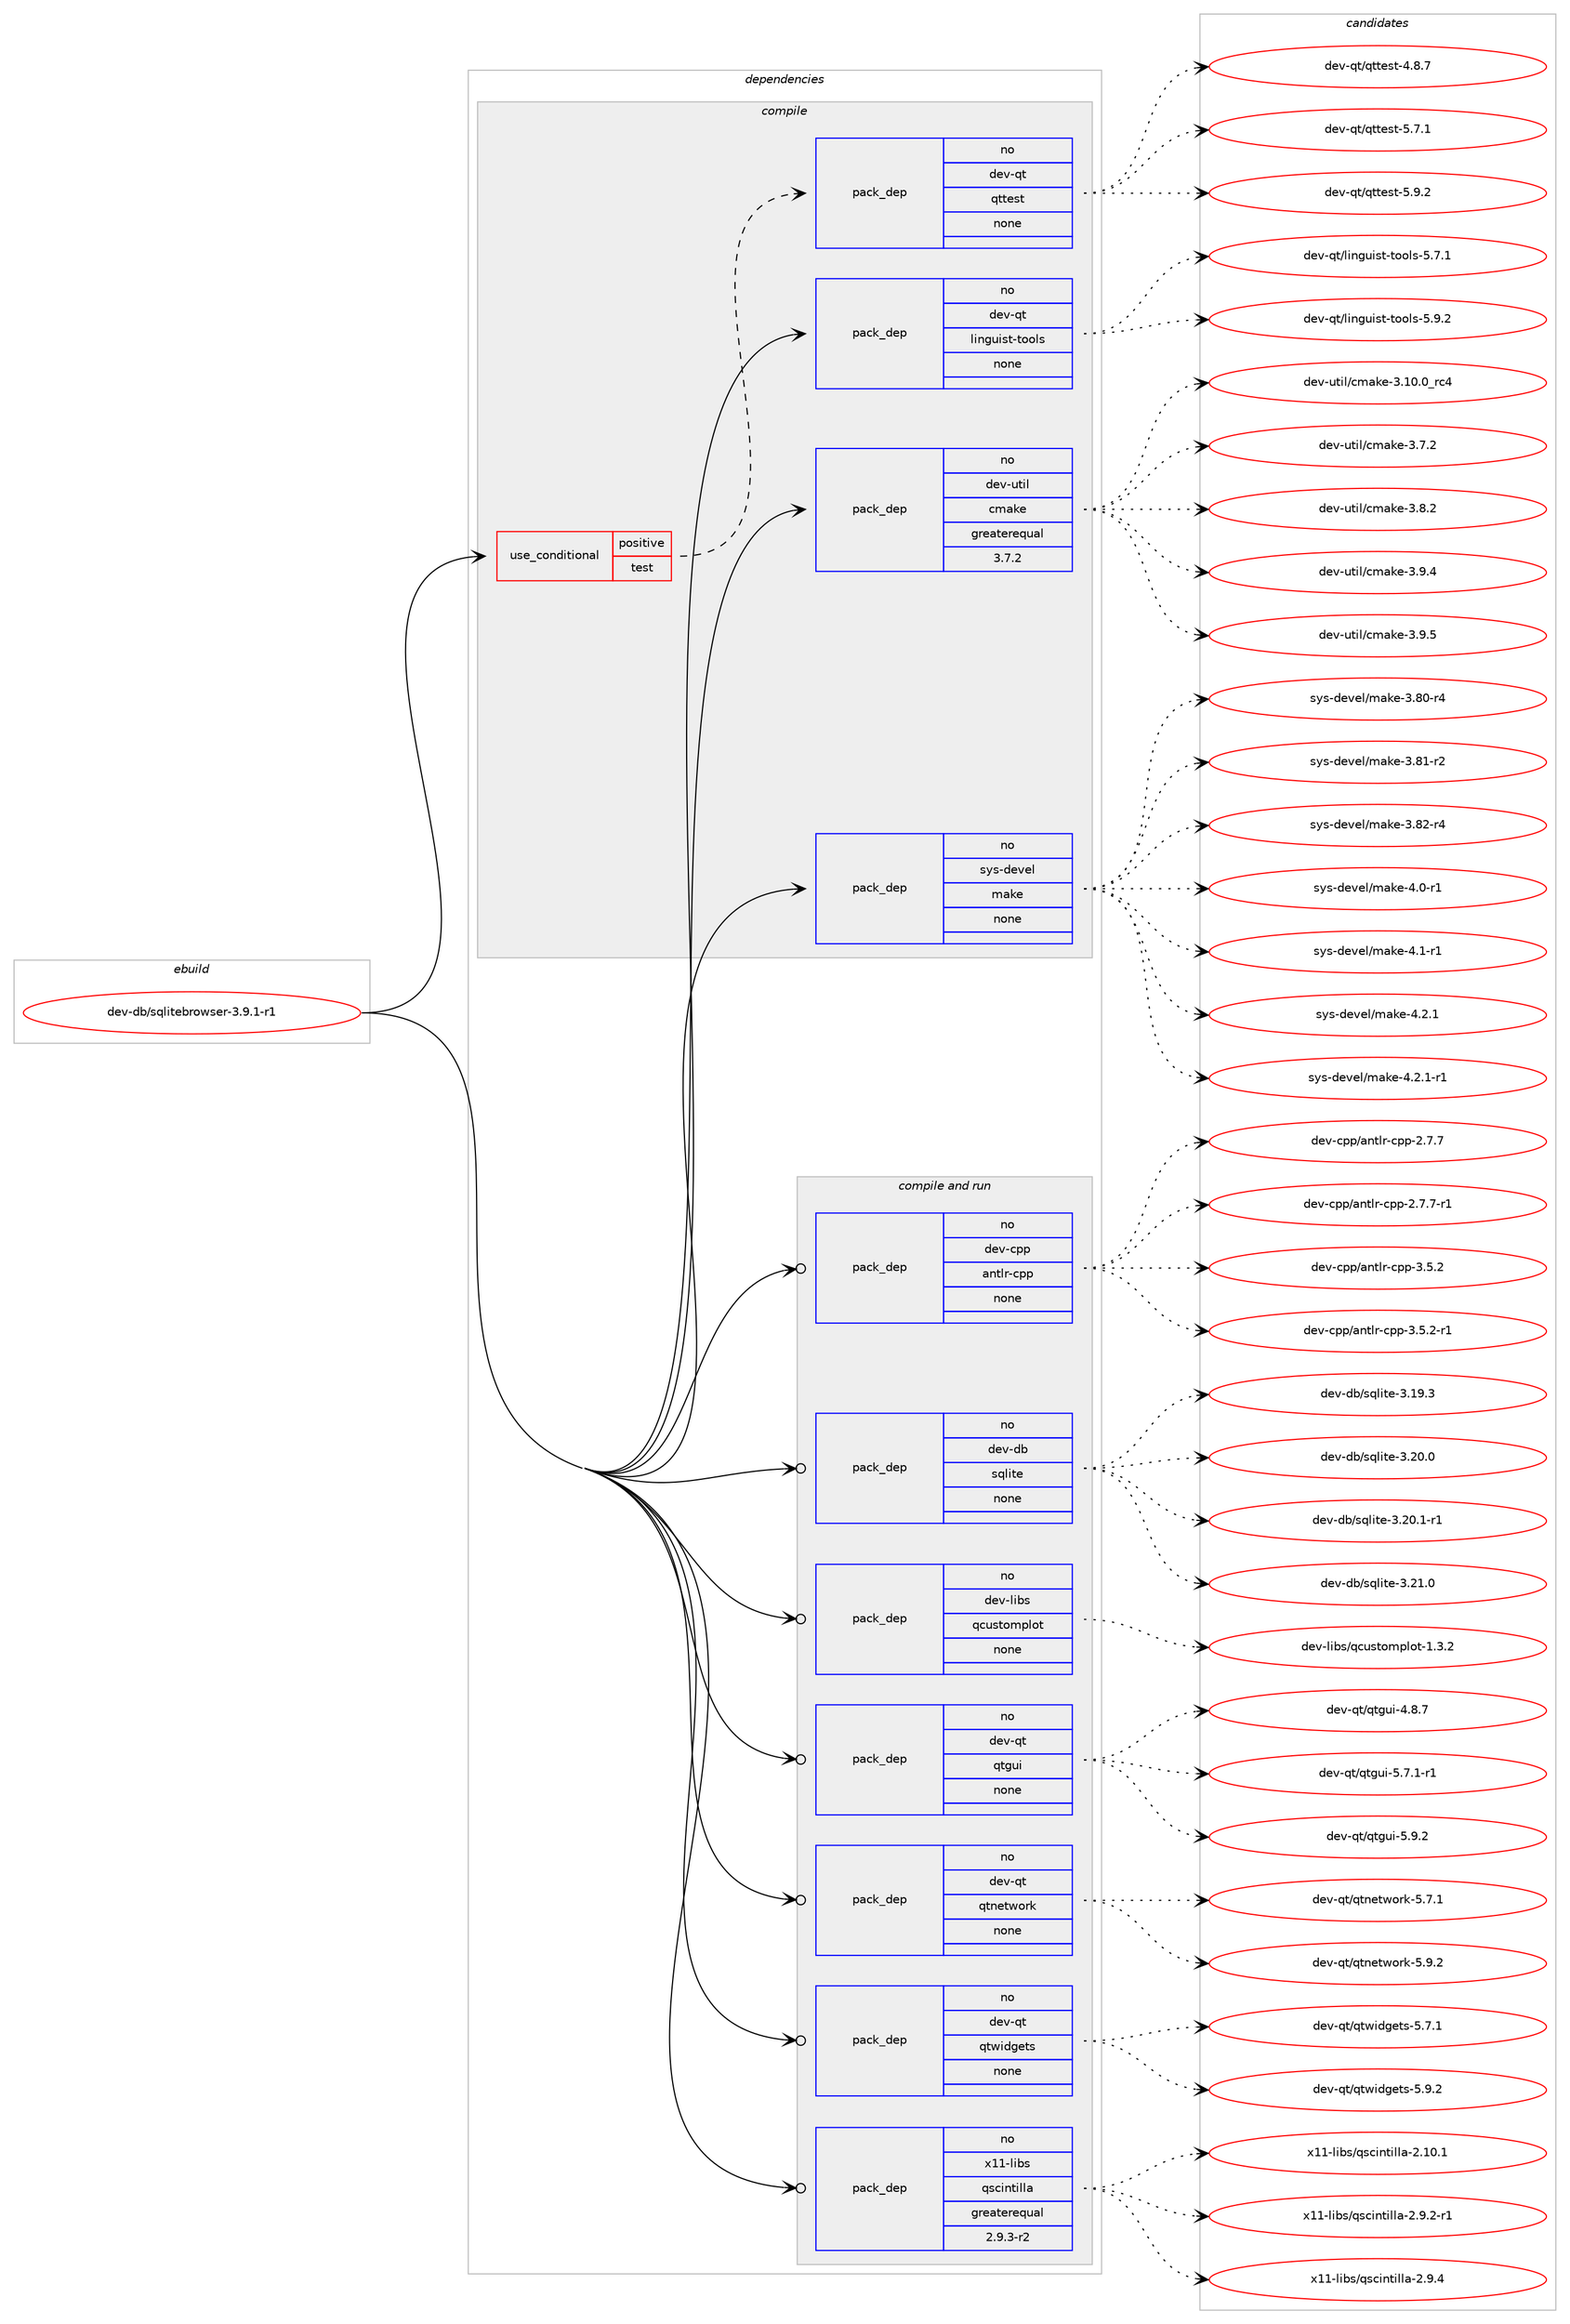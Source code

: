 digraph prolog {

# *************
# Graph options
# *************

newrank=true;
concentrate=true;
compound=true;
graph [rankdir=LR,fontname=Helvetica,fontsize=10,ranksep=1.5];#, ranksep=2.5, nodesep=0.2];
edge  [arrowhead=vee];
node  [fontname=Helvetica,fontsize=10];

# **********
# The ebuild
# **********

subgraph cluster_leftcol {
color=gray;
rank=same;
label=<<i>ebuild</i>>;
id [label="dev-db/sqlitebrowser-3.9.1-r1", color=red, width=4, href="../dev-db/sqlitebrowser-3.9.1-r1.svg"];
}

# ****************
# The dependencies
# ****************

subgraph cluster_midcol {
color=gray;
label=<<i>dependencies</i>>;
subgraph cluster_compile {
fillcolor="#eeeeee";
style=filled;
label=<<i>compile</i>>;
subgraph cond17447 {
dependency71120 [label=<<TABLE BORDER="0" CELLBORDER="1" CELLSPACING="0" CELLPADDING="4"><TR><TD ROWSPAN="3" CELLPADDING="10">use_conditional</TD></TR><TR><TD>positive</TD></TR><TR><TD>test</TD></TR></TABLE>>, shape=none, color=red];
subgraph pack52109 {
dependency71121 [label=<<TABLE BORDER="0" CELLBORDER="1" CELLSPACING="0" CELLPADDING="4" WIDTH="220"><TR><TD ROWSPAN="6" CELLPADDING="30">pack_dep</TD></TR><TR><TD WIDTH="110">no</TD></TR><TR><TD>dev-qt</TD></TR><TR><TD>qttest</TD></TR><TR><TD>none</TD></TR><TR><TD></TD></TR></TABLE>>, shape=none, color=blue];
}
dependency71120:e -> dependency71121:w [weight=20,style="dashed",arrowhead="vee"];
}
id:e -> dependency71120:w [weight=20,style="solid",arrowhead="vee"];
subgraph pack52110 {
dependency71122 [label=<<TABLE BORDER="0" CELLBORDER="1" CELLSPACING="0" CELLPADDING="4" WIDTH="220"><TR><TD ROWSPAN="6" CELLPADDING="30">pack_dep</TD></TR><TR><TD WIDTH="110">no</TD></TR><TR><TD>dev-qt</TD></TR><TR><TD>linguist-tools</TD></TR><TR><TD>none</TD></TR><TR><TD></TD></TR></TABLE>>, shape=none, color=blue];
}
id:e -> dependency71122:w [weight=20,style="solid",arrowhead="vee"];
subgraph pack52111 {
dependency71123 [label=<<TABLE BORDER="0" CELLBORDER="1" CELLSPACING="0" CELLPADDING="4" WIDTH="220"><TR><TD ROWSPAN="6" CELLPADDING="30">pack_dep</TD></TR><TR><TD WIDTH="110">no</TD></TR><TR><TD>dev-util</TD></TR><TR><TD>cmake</TD></TR><TR><TD>greaterequal</TD></TR><TR><TD>3.7.2</TD></TR></TABLE>>, shape=none, color=blue];
}
id:e -> dependency71123:w [weight=20,style="solid",arrowhead="vee"];
subgraph pack52112 {
dependency71124 [label=<<TABLE BORDER="0" CELLBORDER="1" CELLSPACING="0" CELLPADDING="4" WIDTH="220"><TR><TD ROWSPAN="6" CELLPADDING="30">pack_dep</TD></TR><TR><TD WIDTH="110">no</TD></TR><TR><TD>sys-devel</TD></TR><TR><TD>make</TD></TR><TR><TD>none</TD></TR><TR><TD></TD></TR></TABLE>>, shape=none, color=blue];
}
id:e -> dependency71124:w [weight=20,style="solid",arrowhead="vee"];
}
subgraph cluster_compileandrun {
fillcolor="#eeeeee";
style=filled;
label=<<i>compile and run</i>>;
subgraph pack52113 {
dependency71125 [label=<<TABLE BORDER="0" CELLBORDER="1" CELLSPACING="0" CELLPADDING="4" WIDTH="220"><TR><TD ROWSPAN="6" CELLPADDING="30">pack_dep</TD></TR><TR><TD WIDTH="110">no</TD></TR><TR><TD>dev-cpp</TD></TR><TR><TD>antlr-cpp</TD></TR><TR><TD>none</TD></TR><TR><TD></TD></TR></TABLE>>, shape=none, color=blue];
}
id:e -> dependency71125:w [weight=20,style="solid",arrowhead="odotvee"];
subgraph pack52114 {
dependency71126 [label=<<TABLE BORDER="0" CELLBORDER="1" CELLSPACING="0" CELLPADDING="4" WIDTH="220"><TR><TD ROWSPAN="6" CELLPADDING="30">pack_dep</TD></TR><TR><TD WIDTH="110">no</TD></TR><TR><TD>dev-db</TD></TR><TR><TD>sqlite</TD></TR><TR><TD>none</TD></TR><TR><TD></TD></TR></TABLE>>, shape=none, color=blue];
}
id:e -> dependency71126:w [weight=20,style="solid",arrowhead="odotvee"];
subgraph pack52115 {
dependency71127 [label=<<TABLE BORDER="0" CELLBORDER="1" CELLSPACING="0" CELLPADDING="4" WIDTH="220"><TR><TD ROWSPAN="6" CELLPADDING="30">pack_dep</TD></TR><TR><TD WIDTH="110">no</TD></TR><TR><TD>dev-libs</TD></TR><TR><TD>qcustomplot</TD></TR><TR><TD>none</TD></TR><TR><TD></TD></TR></TABLE>>, shape=none, color=blue];
}
id:e -> dependency71127:w [weight=20,style="solid",arrowhead="odotvee"];
subgraph pack52116 {
dependency71128 [label=<<TABLE BORDER="0" CELLBORDER="1" CELLSPACING="0" CELLPADDING="4" WIDTH="220"><TR><TD ROWSPAN="6" CELLPADDING="30">pack_dep</TD></TR><TR><TD WIDTH="110">no</TD></TR><TR><TD>dev-qt</TD></TR><TR><TD>qtgui</TD></TR><TR><TD>none</TD></TR><TR><TD></TD></TR></TABLE>>, shape=none, color=blue];
}
id:e -> dependency71128:w [weight=20,style="solid",arrowhead="odotvee"];
subgraph pack52117 {
dependency71129 [label=<<TABLE BORDER="0" CELLBORDER="1" CELLSPACING="0" CELLPADDING="4" WIDTH="220"><TR><TD ROWSPAN="6" CELLPADDING="30">pack_dep</TD></TR><TR><TD WIDTH="110">no</TD></TR><TR><TD>dev-qt</TD></TR><TR><TD>qtnetwork</TD></TR><TR><TD>none</TD></TR><TR><TD></TD></TR></TABLE>>, shape=none, color=blue];
}
id:e -> dependency71129:w [weight=20,style="solid",arrowhead="odotvee"];
subgraph pack52118 {
dependency71130 [label=<<TABLE BORDER="0" CELLBORDER="1" CELLSPACING="0" CELLPADDING="4" WIDTH="220"><TR><TD ROWSPAN="6" CELLPADDING="30">pack_dep</TD></TR><TR><TD WIDTH="110">no</TD></TR><TR><TD>dev-qt</TD></TR><TR><TD>qtwidgets</TD></TR><TR><TD>none</TD></TR><TR><TD></TD></TR></TABLE>>, shape=none, color=blue];
}
id:e -> dependency71130:w [weight=20,style="solid",arrowhead="odotvee"];
subgraph pack52119 {
dependency71131 [label=<<TABLE BORDER="0" CELLBORDER="1" CELLSPACING="0" CELLPADDING="4" WIDTH="220"><TR><TD ROWSPAN="6" CELLPADDING="30">pack_dep</TD></TR><TR><TD WIDTH="110">no</TD></TR><TR><TD>x11-libs</TD></TR><TR><TD>qscintilla</TD></TR><TR><TD>greaterequal</TD></TR><TR><TD>2.9.3-r2</TD></TR></TABLE>>, shape=none, color=blue];
}
id:e -> dependency71131:w [weight=20,style="solid",arrowhead="odotvee"];
}
subgraph cluster_run {
fillcolor="#eeeeee";
style=filled;
label=<<i>run</i>>;
}
}

# **************
# The candidates
# **************

subgraph cluster_choices {
rank=same;
color=gray;
label=<<i>candidates</i>>;

subgraph choice52109 {
color=black;
nodesep=1;
choice1001011184511311647113116116101115116455246564655 [label="dev-qt/qttest-4.8.7", color=red, width=4,href="../dev-qt/qttest-4.8.7.svg"];
choice1001011184511311647113116116101115116455346554649 [label="dev-qt/qttest-5.7.1", color=red, width=4,href="../dev-qt/qttest-5.7.1.svg"];
choice1001011184511311647113116116101115116455346574650 [label="dev-qt/qttest-5.9.2", color=red, width=4,href="../dev-qt/qttest-5.9.2.svg"];
dependency71121:e -> choice1001011184511311647113116116101115116455246564655:w [style=dotted,weight="100"];
dependency71121:e -> choice1001011184511311647113116116101115116455346554649:w [style=dotted,weight="100"];
dependency71121:e -> choice1001011184511311647113116116101115116455346574650:w [style=dotted,weight="100"];
}
subgraph choice52110 {
color=black;
nodesep=1;
choice100101118451131164710810511010311710511511645116111111108115455346554649 [label="dev-qt/linguist-tools-5.7.1", color=red, width=4,href="../dev-qt/linguist-tools-5.7.1.svg"];
choice100101118451131164710810511010311710511511645116111111108115455346574650 [label="dev-qt/linguist-tools-5.9.2", color=red, width=4,href="../dev-qt/linguist-tools-5.9.2.svg"];
dependency71122:e -> choice100101118451131164710810511010311710511511645116111111108115455346554649:w [style=dotted,weight="100"];
dependency71122:e -> choice100101118451131164710810511010311710511511645116111111108115455346574650:w [style=dotted,weight="100"];
}
subgraph choice52111 {
color=black;
nodesep=1;
choice1001011184511711610510847991099710710145514649484648951149952 [label="dev-util/cmake-3.10.0_rc4", color=red, width=4,href="../dev-util/cmake-3.10.0_rc4.svg"];
choice10010111845117116105108479910997107101455146554650 [label="dev-util/cmake-3.7.2", color=red, width=4,href="../dev-util/cmake-3.7.2.svg"];
choice10010111845117116105108479910997107101455146564650 [label="dev-util/cmake-3.8.2", color=red, width=4,href="../dev-util/cmake-3.8.2.svg"];
choice10010111845117116105108479910997107101455146574652 [label="dev-util/cmake-3.9.4", color=red, width=4,href="../dev-util/cmake-3.9.4.svg"];
choice10010111845117116105108479910997107101455146574653 [label="dev-util/cmake-3.9.5", color=red, width=4,href="../dev-util/cmake-3.9.5.svg"];
dependency71123:e -> choice1001011184511711610510847991099710710145514649484648951149952:w [style=dotted,weight="100"];
dependency71123:e -> choice10010111845117116105108479910997107101455146554650:w [style=dotted,weight="100"];
dependency71123:e -> choice10010111845117116105108479910997107101455146564650:w [style=dotted,weight="100"];
dependency71123:e -> choice10010111845117116105108479910997107101455146574652:w [style=dotted,weight="100"];
dependency71123:e -> choice10010111845117116105108479910997107101455146574653:w [style=dotted,weight="100"];
}
subgraph choice52112 {
color=black;
nodesep=1;
choice11512111545100101118101108471099710710145514656484511452 [label="sys-devel/make-3.80-r4", color=red, width=4,href="../sys-devel/make-3.80-r4.svg"];
choice11512111545100101118101108471099710710145514656494511450 [label="sys-devel/make-3.81-r2", color=red, width=4,href="../sys-devel/make-3.81-r2.svg"];
choice11512111545100101118101108471099710710145514656504511452 [label="sys-devel/make-3.82-r4", color=red, width=4,href="../sys-devel/make-3.82-r4.svg"];
choice115121115451001011181011084710997107101455246484511449 [label="sys-devel/make-4.0-r1", color=red, width=4,href="../sys-devel/make-4.0-r1.svg"];
choice115121115451001011181011084710997107101455246494511449 [label="sys-devel/make-4.1-r1", color=red, width=4,href="../sys-devel/make-4.1-r1.svg"];
choice115121115451001011181011084710997107101455246504649 [label="sys-devel/make-4.2.1", color=red, width=4,href="../sys-devel/make-4.2.1.svg"];
choice1151211154510010111810110847109971071014552465046494511449 [label="sys-devel/make-4.2.1-r1", color=red, width=4,href="../sys-devel/make-4.2.1-r1.svg"];
dependency71124:e -> choice11512111545100101118101108471099710710145514656484511452:w [style=dotted,weight="100"];
dependency71124:e -> choice11512111545100101118101108471099710710145514656494511450:w [style=dotted,weight="100"];
dependency71124:e -> choice11512111545100101118101108471099710710145514656504511452:w [style=dotted,weight="100"];
dependency71124:e -> choice115121115451001011181011084710997107101455246484511449:w [style=dotted,weight="100"];
dependency71124:e -> choice115121115451001011181011084710997107101455246494511449:w [style=dotted,weight="100"];
dependency71124:e -> choice115121115451001011181011084710997107101455246504649:w [style=dotted,weight="100"];
dependency71124:e -> choice1151211154510010111810110847109971071014552465046494511449:w [style=dotted,weight="100"];
}
subgraph choice52113 {
color=black;
nodesep=1;
choice100101118459911211247971101161081144599112112455046554655 [label="dev-cpp/antlr-cpp-2.7.7", color=red, width=4,href="../dev-cpp/antlr-cpp-2.7.7.svg"];
choice1001011184599112112479711011610811445991121124550465546554511449 [label="dev-cpp/antlr-cpp-2.7.7-r1", color=red, width=4,href="../dev-cpp/antlr-cpp-2.7.7-r1.svg"];
choice100101118459911211247971101161081144599112112455146534650 [label="dev-cpp/antlr-cpp-3.5.2", color=red, width=4,href="../dev-cpp/antlr-cpp-3.5.2.svg"];
choice1001011184599112112479711011610811445991121124551465346504511449 [label="dev-cpp/antlr-cpp-3.5.2-r1", color=red, width=4,href="../dev-cpp/antlr-cpp-3.5.2-r1.svg"];
dependency71125:e -> choice100101118459911211247971101161081144599112112455046554655:w [style=dotted,weight="100"];
dependency71125:e -> choice1001011184599112112479711011610811445991121124550465546554511449:w [style=dotted,weight="100"];
dependency71125:e -> choice100101118459911211247971101161081144599112112455146534650:w [style=dotted,weight="100"];
dependency71125:e -> choice1001011184599112112479711011610811445991121124551465346504511449:w [style=dotted,weight="100"];
}
subgraph choice52114 {
color=black;
nodesep=1;
choice10010111845100984711511310810511610145514649574651 [label="dev-db/sqlite-3.19.3", color=red, width=4,href="../dev-db/sqlite-3.19.3.svg"];
choice10010111845100984711511310810511610145514650484648 [label="dev-db/sqlite-3.20.0", color=red, width=4,href="../dev-db/sqlite-3.20.0.svg"];
choice100101118451009847115113108105116101455146504846494511449 [label="dev-db/sqlite-3.20.1-r1", color=red, width=4,href="../dev-db/sqlite-3.20.1-r1.svg"];
choice10010111845100984711511310810511610145514650494648 [label="dev-db/sqlite-3.21.0", color=red, width=4,href="../dev-db/sqlite-3.21.0.svg"];
dependency71126:e -> choice10010111845100984711511310810511610145514649574651:w [style=dotted,weight="100"];
dependency71126:e -> choice10010111845100984711511310810511610145514650484648:w [style=dotted,weight="100"];
dependency71126:e -> choice100101118451009847115113108105116101455146504846494511449:w [style=dotted,weight="100"];
dependency71126:e -> choice10010111845100984711511310810511610145514650494648:w [style=dotted,weight="100"];
}
subgraph choice52115 {
color=black;
nodesep=1;
choice10010111845108105981154711399117115116111109112108111116454946514650 [label="dev-libs/qcustomplot-1.3.2", color=red, width=4,href="../dev-libs/qcustomplot-1.3.2.svg"];
dependency71127:e -> choice10010111845108105981154711399117115116111109112108111116454946514650:w [style=dotted,weight="100"];
}
subgraph choice52116 {
color=black;
nodesep=1;
choice1001011184511311647113116103117105455246564655 [label="dev-qt/qtgui-4.8.7", color=red, width=4,href="../dev-qt/qtgui-4.8.7.svg"];
choice10010111845113116471131161031171054553465546494511449 [label="dev-qt/qtgui-5.7.1-r1", color=red, width=4,href="../dev-qt/qtgui-5.7.1-r1.svg"];
choice1001011184511311647113116103117105455346574650 [label="dev-qt/qtgui-5.9.2", color=red, width=4,href="../dev-qt/qtgui-5.9.2.svg"];
dependency71128:e -> choice1001011184511311647113116103117105455246564655:w [style=dotted,weight="100"];
dependency71128:e -> choice10010111845113116471131161031171054553465546494511449:w [style=dotted,weight="100"];
dependency71128:e -> choice1001011184511311647113116103117105455346574650:w [style=dotted,weight="100"];
}
subgraph choice52117 {
color=black;
nodesep=1;
choice1001011184511311647113116110101116119111114107455346554649 [label="dev-qt/qtnetwork-5.7.1", color=red, width=4,href="../dev-qt/qtnetwork-5.7.1.svg"];
choice1001011184511311647113116110101116119111114107455346574650 [label="dev-qt/qtnetwork-5.9.2", color=red, width=4,href="../dev-qt/qtnetwork-5.9.2.svg"];
dependency71129:e -> choice1001011184511311647113116110101116119111114107455346554649:w [style=dotted,weight="100"];
dependency71129:e -> choice1001011184511311647113116110101116119111114107455346574650:w [style=dotted,weight="100"];
}
subgraph choice52118 {
color=black;
nodesep=1;
choice1001011184511311647113116119105100103101116115455346554649 [label="dev-qt/qtwidgets-5.7.1", color=red, width=4,href="../dev-qt/qtwidgets-5.7.1.svg"];
choice1001011184511311647113116119105100103101116115455346574650 [label="dev-qt/qtwidgets-5.9.2", color=red, width=4,href="../dev-qt/qtwidgets-5.9.2.svg"];
dependency71130:e -> choice1001011184511311647113116119105100103101116115455346554649:w [style=dotted,weight="100"];
dependency71130:e -> choice1001011184511311647113116119105100103101116115455346574650:w [style=dotted,weight="100"];
}
subgraph choice52119 {
color=black;
nodesep=1;
choice1204949451081059811547113115991051101161051081089745504649484649 [label="x11-libs/qscintilla-2.10.1", color=red, width=4,href="../x11-libs/qscintilla-2.10.1.svg"];
choice120494945108105981154711311599105110116105108108974550465746504511449 [label="x11-libs/qscintilla-2.9.2-r1", color=red, width=4,href="../x11-libs/qscintilla-2.9.2-r1.svg"];
choice12049494510810598115471131159910511011610510810897455046574652 [label="x11-libs/qscintilla-2.9.4", color=red, width=4,href="../x11-libs/qscintilla-2.9.4.svg"];
dependency71131:e -> choice1204949451081059811547113115991051101161051081089745504649484649:w [style=dotted,weight="100"];
dependency71131:e -> choice120494945108105981154711311599105110116105108108974550465746504511449:w [style=dotted,weight="100"];
dependency71131:e -> choice12049494510810598115471131159910511011610510810897455046574652:w [style=dotted,weight="100"];
}
}

}
